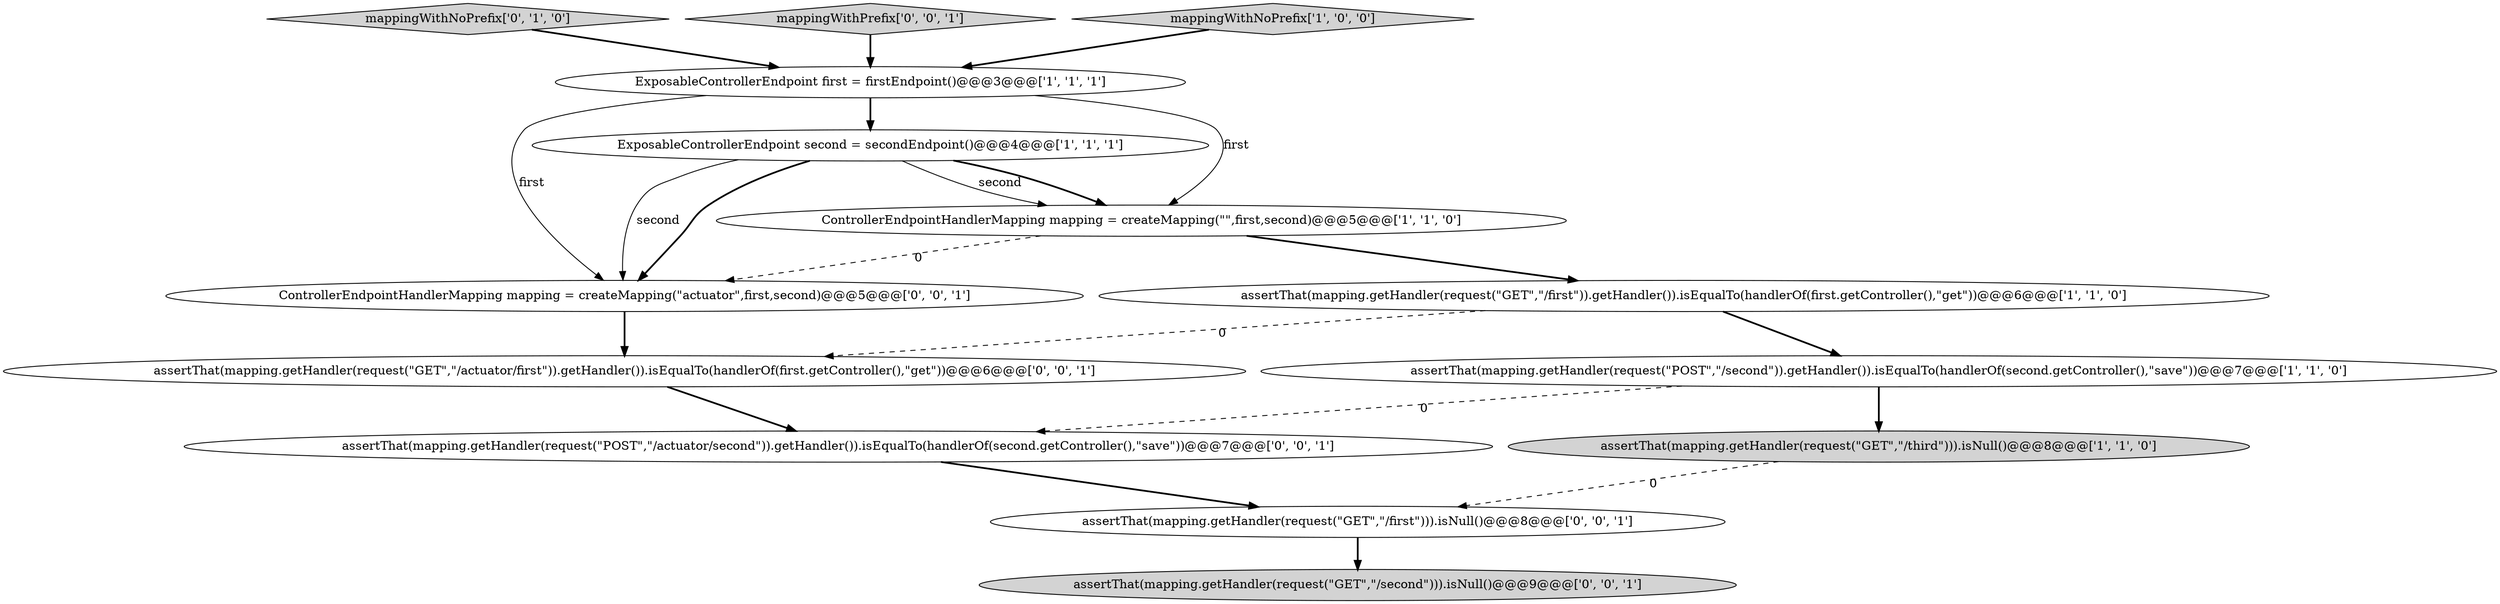 digraph {
11 [style = filled, label = "ControllerEndpointHandlerMapping mapping = createMapping(\"actuator\",first,second)@@@5@@@['0', '0', '1']", fillcolor = white, shape = ellipse image = "AAA0AAABBB3BBB"];
8 [style = filled, label = "assertThat(mapping.getHandler(request(\"GET\",\"/actuator/first\")).getHandler()).isEqualTo(handlerOf(first.getController(),\"get\"))@@@6@@@['0', '0', '1']", fillcolor = white, shape = ellipse image = "AAA0AAABBB3BBB"];
6 [style = filled, label = "assertThat(mapping.getHandler(request(\"POST\",\"/second\")).getHandler()).isEqualTo(handlerOf(second.getController(),\"save\"))@@@7@@@['1', '1', '0']", fillcolor = white, shape = ellipse image = "AAA0AAABBB1BBB"];
7 [style = filled, label = "mappingWithNoPrefix['0', '1', '0']", fillcolor = lightgray, shape = diamond image = "AAA0AAABBB2BBB"];
3 [style = filled, label = "ExposableControllerEndpoint first = firstEndpoint()@@@3@@@['1', '1', '1']", fillcolor = white, shape = ellipse image = "AAA0AAABBB1BBB"];
2 [style = filled, label = "ControllerEndpointHandlerMapping mapping = createMapping(\"\",first,second)@@@5@@@['1', '1', '0']", fillcolor = white, shape = ellipse image = "AAA0AAABBB1BBB"];
12 [style = filled, label = "mappingWithPrefix['0', '0', '1']", fillcolor = lightgray, shape = diamond image = "AAA0AAABBB3BBB"];
9 [style = filled, label = "assertThat(mapping.getHandler(request(\"GET\",\"/second\"))).isNull()@@@9@@@['0', '0', '1']", fillcolor = lightgray, shape = ellipse image = "AAA0AAABBB3BBB"];
4 [style = filled, label = "ExposableControllerEndpoint second = secondEndpoint()@@@4@@@['1', '1', '1']", fillcolor = white, shape = ellipse image = "AAA0AAABBB1BBB"];
10 [style = filled, label = "assertThat(mapping.getHandler(request(\"POST\",\"/actuator/second\")).getHandler()).isEqualTo(handlerOf(second.getController(),\"save\"))@@@7@@@['0', '0', '1']", fillcolor = white, shape = ellipse image = "AAA0AAABBB3BBB"];
13 [style = filled, label = "assertThat(mapping.getHandler(request(\"GET\",\"/first\"))).isNull()@@@8@@@['0', '0', '1']", fillcolor = white, shape = ellipse image = "AAA0AAABBB3BBB"];
1 [style = filled, label = "mappingWithNoPrefix['1', '0', '0']", fillcolor = lightgray, shape = diamond image = "AAA0AAABBB1BBB"];
5 [style = filled, label = "assertThat(mapping.getHandler(request(\"GET\",\"/third\"))).isNull()@@@8@@@['1', '1', '0']", fillcolor = lightgray, shape = ellipse image = "AAA0AAABBB1BBB"];
0 [style = filled, label = "assertThat(mapping.getHandler(request(\"GET\",\"/first\")).getHandler()).isEqualTo(handlerOf(first.getController(),\"get\"))@@@6@@@['1', '1', '0']", fillcolor = white, shape = ellipse image = "AAA0AAABBB1BBB"];
5->13 [style = dashed, label="0"];
8->10 [style = bold, label=""];
4->11 [style = solid, label="second"];
4->2 [style = solid, label="second"];
0->6 [style = bold, label=""];
1->3 [style = bold, label=""];
4->2 [style = bold, label=""];
3->4 [style = bold, label=""];
7->3 [style = bold, label=""];
6->10 [style = dashed, label="0"];
6->5 [style = bold, label=""];
2->0 [style = bold, label=""];
10->13 [style = bold, label=""];
3->11 [style = solid, label="first"];
11->8 [style = bold, label=""];
2->11 [style = dashed, label="0"];
0->8 [style = dashed, label="0"];
12->3 [style = bold, label=""];
13->9 [style = bold, label=""];
3->2 [style = solid, label="first"];
4->11 [style = bold, label=""];
}
